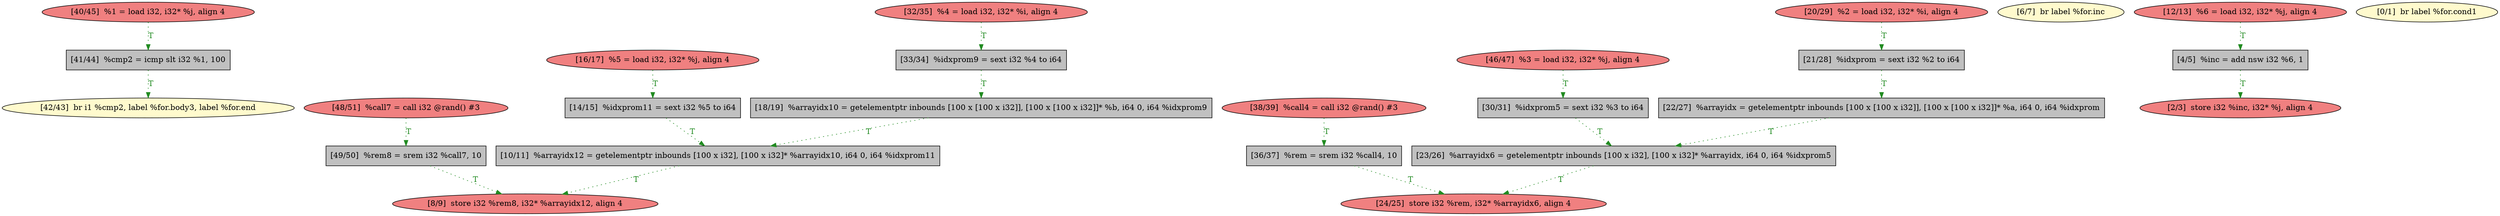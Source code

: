 
digraph G {


node1190 [fillcolor=lemonchiffon,label="[42/43]  br i1 %cmp2, label %for.body3, label %for.end",shape=ellipse,style=filled ]
node1189 [fillcolor=lightcoral,label="[48/51]  %call7 = call i32 @rand() #3",shape=ellipse,style=filled ]
node1187 [fillcolor=grey,label="[23/26]  %arrayidx6 = getelementptr inbounds [100 x i32], [100 x i32]* %arrayidx, i64 0, i64 %idxprom5",shape=rectangle,style=filled ]
node1186 [fillcolor=grey,label="[21/28]  %idxprom = sext i32 %2 to i64",shape=rectangle,style=filled ]
node1169 [fillcolor=lemonchiffon,label="[6/7]  br label %for.inc",shape=ellipse,style=filled ]
node1177 [fillcolor=grey,label="[30/31]  %idxprom5 = sext i32 %3 to i64",shape=rectangle,style=filled ]
node1182 [fillcolor=lightcoral,label="[40/45]  %1 = load i32, i32* %j, align 4",shape=ellipse,style=filled ]
node1170 [fillcolor=lightcoral,label="[8/9]  store i32 %rem8, i32* %arrayidx12, align 4",shape=ellipse,style=filled ]
node1172 [fillcolor=lightcoral,label="[12/13]  %6 = load i32, i32* %j, align 4",shape=ellipse,style=filled ]
node1167 [fillcolor=lightcoral,label="[2/3]  store i32 %inc, i32* %j, align 4",shape=ellipse,style=filled ]
node1173 [fillcolor=grey,label="[14/15]  %idxprom11 = sext i32 %5 to i64",shape=rectangle,style=filled ]
node1188 [fillcolor=lightcoral,label="[24/25]  store i32 %rem, i32* %arrayidx6, align 4",shape=ellipse,style=filled ]
node1185 [fillcolor=grey,label="[41/44]  %cmp2 = icmp slt i32 %1, 100",shape=rectangle,style=filled ]
node1166 [fillcolor=lemonchiffon,label="[0/1]  br label %for.cond1",shape=ellipse,style=filled ]
node1175 [fillcolor=grey,label="[18/19]  %arrayidx10 = getelementptr inbounds [100 x [100 x i32]], [100 x [100 x i32]]* %b, i64 0, i64 %idxprom9",shape=rectangle,style=filled ]
node1183 [fillcolor=lightcoral,label="[46/47]  %3 = load i32, i32* %j, align 4",shape=ellipse,style=filled ]
node1168 [fillcolor=grey,label="[4/5]  %inc = add nsw i32 %6, 1",shape=rectangle,style=filled ]
node1174 [fillcolor=lightcoral,label="[16/17]  %5 = load i32, i32* %j, align 4",shape=ellipse,style=filled ]
node1178 [fillcolor=lightcoral,label="[32/35]  %4 = load i32, i32* %i, align 4",shape=ellipse,style=filled ]
node1179 [fillcolor=grey,label="[22/27]  %arrayidx = getelementptr inbounds [100 x [100 x i32]], [100 x [100 x i32]]* %a, i64 0, i64 %idxprom",shape=rectangle,style=filled ]
node1171 [fillcolor=grey,label="[10/11]  %arrayidx12 = getelementptr inbounds [100 x i32], [100 x i32]* %arrayidx10, i64 0, i64 %idxprom11",shape=rectangle,style=filled ]
node1176 [fillcolor=lightcoral,label="[20/29]  %2 = load i32, i32* %i, align 4",shape=ellipse,style=filled ]
node1191 [fillcolor=grey,label="[49/50]  %rem8 = srem i32 %call7, 10",shape=rectangle,style=filled ]
node1184 [fillcolor=grey,label="[33/34]  %idxprom9 = sext i32 %4 to i64",shape=rectangle,style=filled ]
node1180 [fillcolor=grey,label="[36/37]  %rem = srem i32 %call4, 10",shape=rectangle,style=filled ]
node1181 [fillcolor=lightcoral,label="[38/39]  %call4 = call i32 @rand() #3",shape=ellipse,style=filled ]

node1184->node1175 [style=dotted,color=forestgreen,label="T",fontcolor=forestgreen ]
node1181->node1180 [style=dotted,color=forestgreen,label="T",fontcolor=forestgreen ]
node1180->node1188 [style=dotted,color=forestgreen,label="T",fontcolor=forestgreen ]
node1185->node1190 [style=dotted,color=forestgreen,label="T",fontcolor=forestgreen ]
node1179->node1187 [style=dotted,color=forestgreen,label="T",fontcolor=forestgreen ]
node1171->node1170 [style=dotted,color=forestgreen,label="T",fontcolor=forestgreen ]
node1172->node1168 [style=dotted,color=forestgreen,label="T",fontcolor=forestgreen ]
node1186->node1179 [style=dotted,color=forestgreen,label="T",fontcolor=forestgreen ]
node1187->node1188 [style=dotted,color=forestgreen,label="T",fontcolor=forestgreen ]
node1191->node1170 [style=dotted,color=forestgreen,label="T",fontcolor=forestgreen ]
node1174->node1173 [style=dotted,color=forestgreen,label="T",fontcolor=forestgreen ]
node1168->node1167 [style=dotted,color=forestgreen,label="T",fontcolor=forestgreen ]
node1176->node1186 [style=dotted,color=forestgreen,label="T",fontcolor=forestgreen ]
node1173->node1171 [style=dotted,color=forestgreen,label="T",fontcolor=forestgreen ]
node1175->node1171 [style=dotted,color=forestgreen,label="T",fontcolor=forestgreen ]
node1183->node1177 [style=dotted,color=forestgreen,label="T",fontcolor=forestgreen ]
node1182->node1185 [style=dotted,color=forestgreen,label="T",fontcolor=forestgreen ]
node1177->node1187 [style=dotted,color=forestgreen,label="T",fontcolor=forestgreen ]
node1189->node1191 [style=dotted,color=forestgreen,label="T",fontcolor=forestgreen ]
node1178->node1184 [style=dotted,color=forestgreen,label="T",fontcolor=forestgreen ]


}
